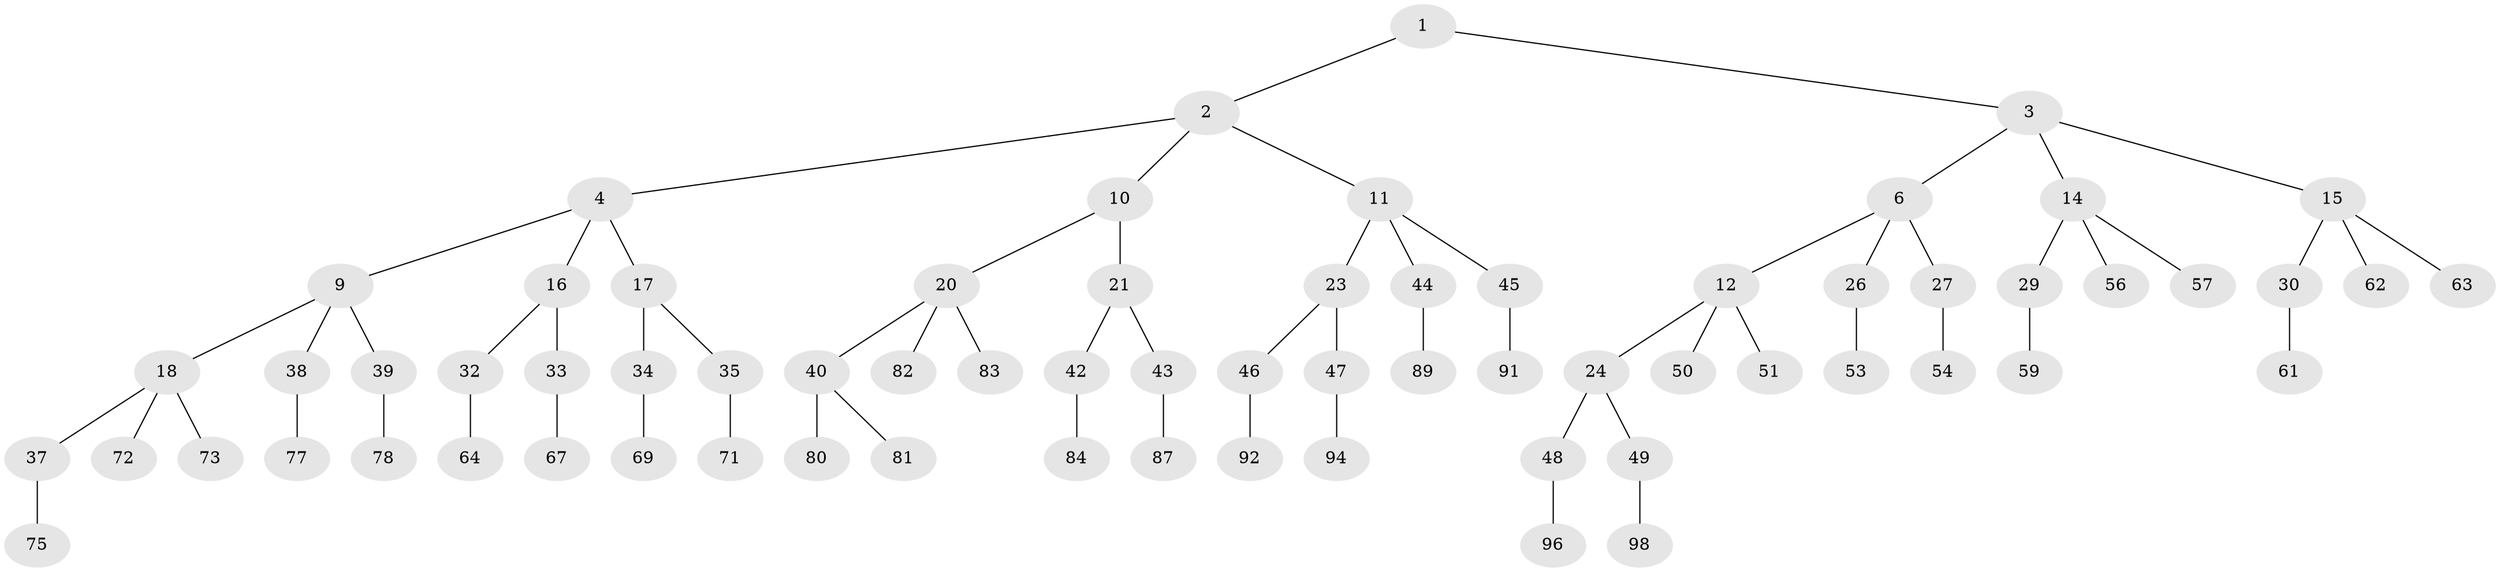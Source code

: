 // original degree distribution, {2: 0.02, 3: 0.48, 1: 0.5}
// Generated by graph-tools (version 1.1) at 2025/11/02/21/25 10:11:11]
// undirected, 69 vertices, 68 edges
graph export_dot {
graph [start="1"]
  node [color=gray90,style=filled];
  1;
  2 [latent=1,super="+5"];
  3 [latent=1,super="+7"];
  4 [latent=0.5,super="+8"];
  6 [latent=0.5,super="+13"];
  9 [latent=0.333333,super="+19"];
  10 [latent=0.333333];
  11 [latent=0.333333,super="+22"];
  12 [latent=0.333333,super="+25"];
  14 [latent=0.333333,super="+28"];
  15 [latent=0.333333,super="+31"];
  16 [latent=0.25];
  17 [latent=0.25];
  18 [latent=0.25,super="+36"];
  20 [latent=0.25,super="+41"];
  21 [latent=0.25];
  23 [latent=0.25];
  24 [latent=0.25];
  26 [latent=0.25,super="+52"];
  27 [latent=0.25,super="+55"];
  29 [latent=0.25,super="+58"];
  30 [latent=0.25,super="+60"];
  32 [latent=0.2,super="+65"];
  33 [latent=0.2,super="+66"];
  34 [latent=0.2,super="+68"];
  35 [latent=0.2,super="+70"];
  37 [latent=0.2,super="+74"];
  38 [latent=0.2,super="+76"];
  39 [latent=0.2,super="+79"];
  40 [latent=0.2];
  42 [latent=0.2,super="+85"];
  43 [latent=0.2,super="+86"];
  44 [latent=0.2,super="+88"];
  45 [latent=0.2,super="+90"];
  46 [latent=0.2,super="+93"];
  47 [latent=0.2,super="+95"];
  48 [latent=0.2,super="+97"];
  49 [latent=0.2,super="+99"];
  50 [latent=0.2,super="+100"];
  51 [latent=0.2];
  53 [latent=0.2];
  54 [latent=0.2];
  56 [latent=0.2];
  57 [latent=0.2];
  59 [latent=0.2];
  61 [latent=0.2];
  62 [latent=0.2];
  63 [latent=0.2];
  64 [latent=0.166667];
  67 [latent=0.166667];
  69 [latent=0.166667];
  71 [latent=0.166667];
  72 [latent=0.166667];
  73 [latent=0.166667];
  75 [latent=0.166667];
  77 [latent=0.166667];
  78 [latent=0.166667];
  80 [latent=0.166667];
  81 [latent=0.166667];
  82 [latent=0.166667];
  83 [latent=0.166667];
  84 [latent=0.166667];
  87 [latent=0.166667];
  89 [latent=0.166667];
  91 [latent=0.166667];
  92 [latent=0.166667];
  94 [latent=0.166667];
  96 [latent=0.166667];
  98 [latent=0.166667];
  1 -- 2;
  1 -- 3;
  2 -- 4;
  2 -- 11;
  2 -- 10;
  3 -- 6;
  3 -- 14;
  3 -- 15;
  4 -- 9;
  4 -- 16;
  4 -- 17;
  6 -- 12;
  6 -- 26;
  6 -- 27;
  9 -- 18;
  9 -- 38;
  9 -- 39;
  10 -- 20;
  10 -- 21;
  11 -- 23;
  11 -- 44;
  11 -- 45;
  12 -- 24;
  12 -- 50;
  12 -- 51;
  14 -- 29;
  14 -- 56;
  14 -- 57;
  15 -- 30;
  15 -- 63;
  15 -- 62;
  16 -- 32;
  16 -- 33;
  17 -- 34;
  17 -- 35;
  18 -- 37;
  18 -- 72;
  18 -- 73;
  20 -- 40;
  20 -- 82;
  20 -- 83;
  21 -- 42;
  21 -- 43;
  23 -- 46;
  23 -- 47;
  24 -- 48;
  24 -- 49;
  26 -- 53;
  27 -- 54;
  29 -- 59;
  30 -- 61;
  32 -- 64;
  33 -- 67;
  34 -- 69;
  35 -- 71;
  37 -- 75;
  38 -- 77;
  39 -- 78;
  40 -- 80;
  40 -- 81;
  42 -- 84;
  43 -- 87;
  44 -- 89;
  45 -- 91;
  46 -- 92;
  47 -- 94;
  48 -- 96;
  49 -- 98;
}
